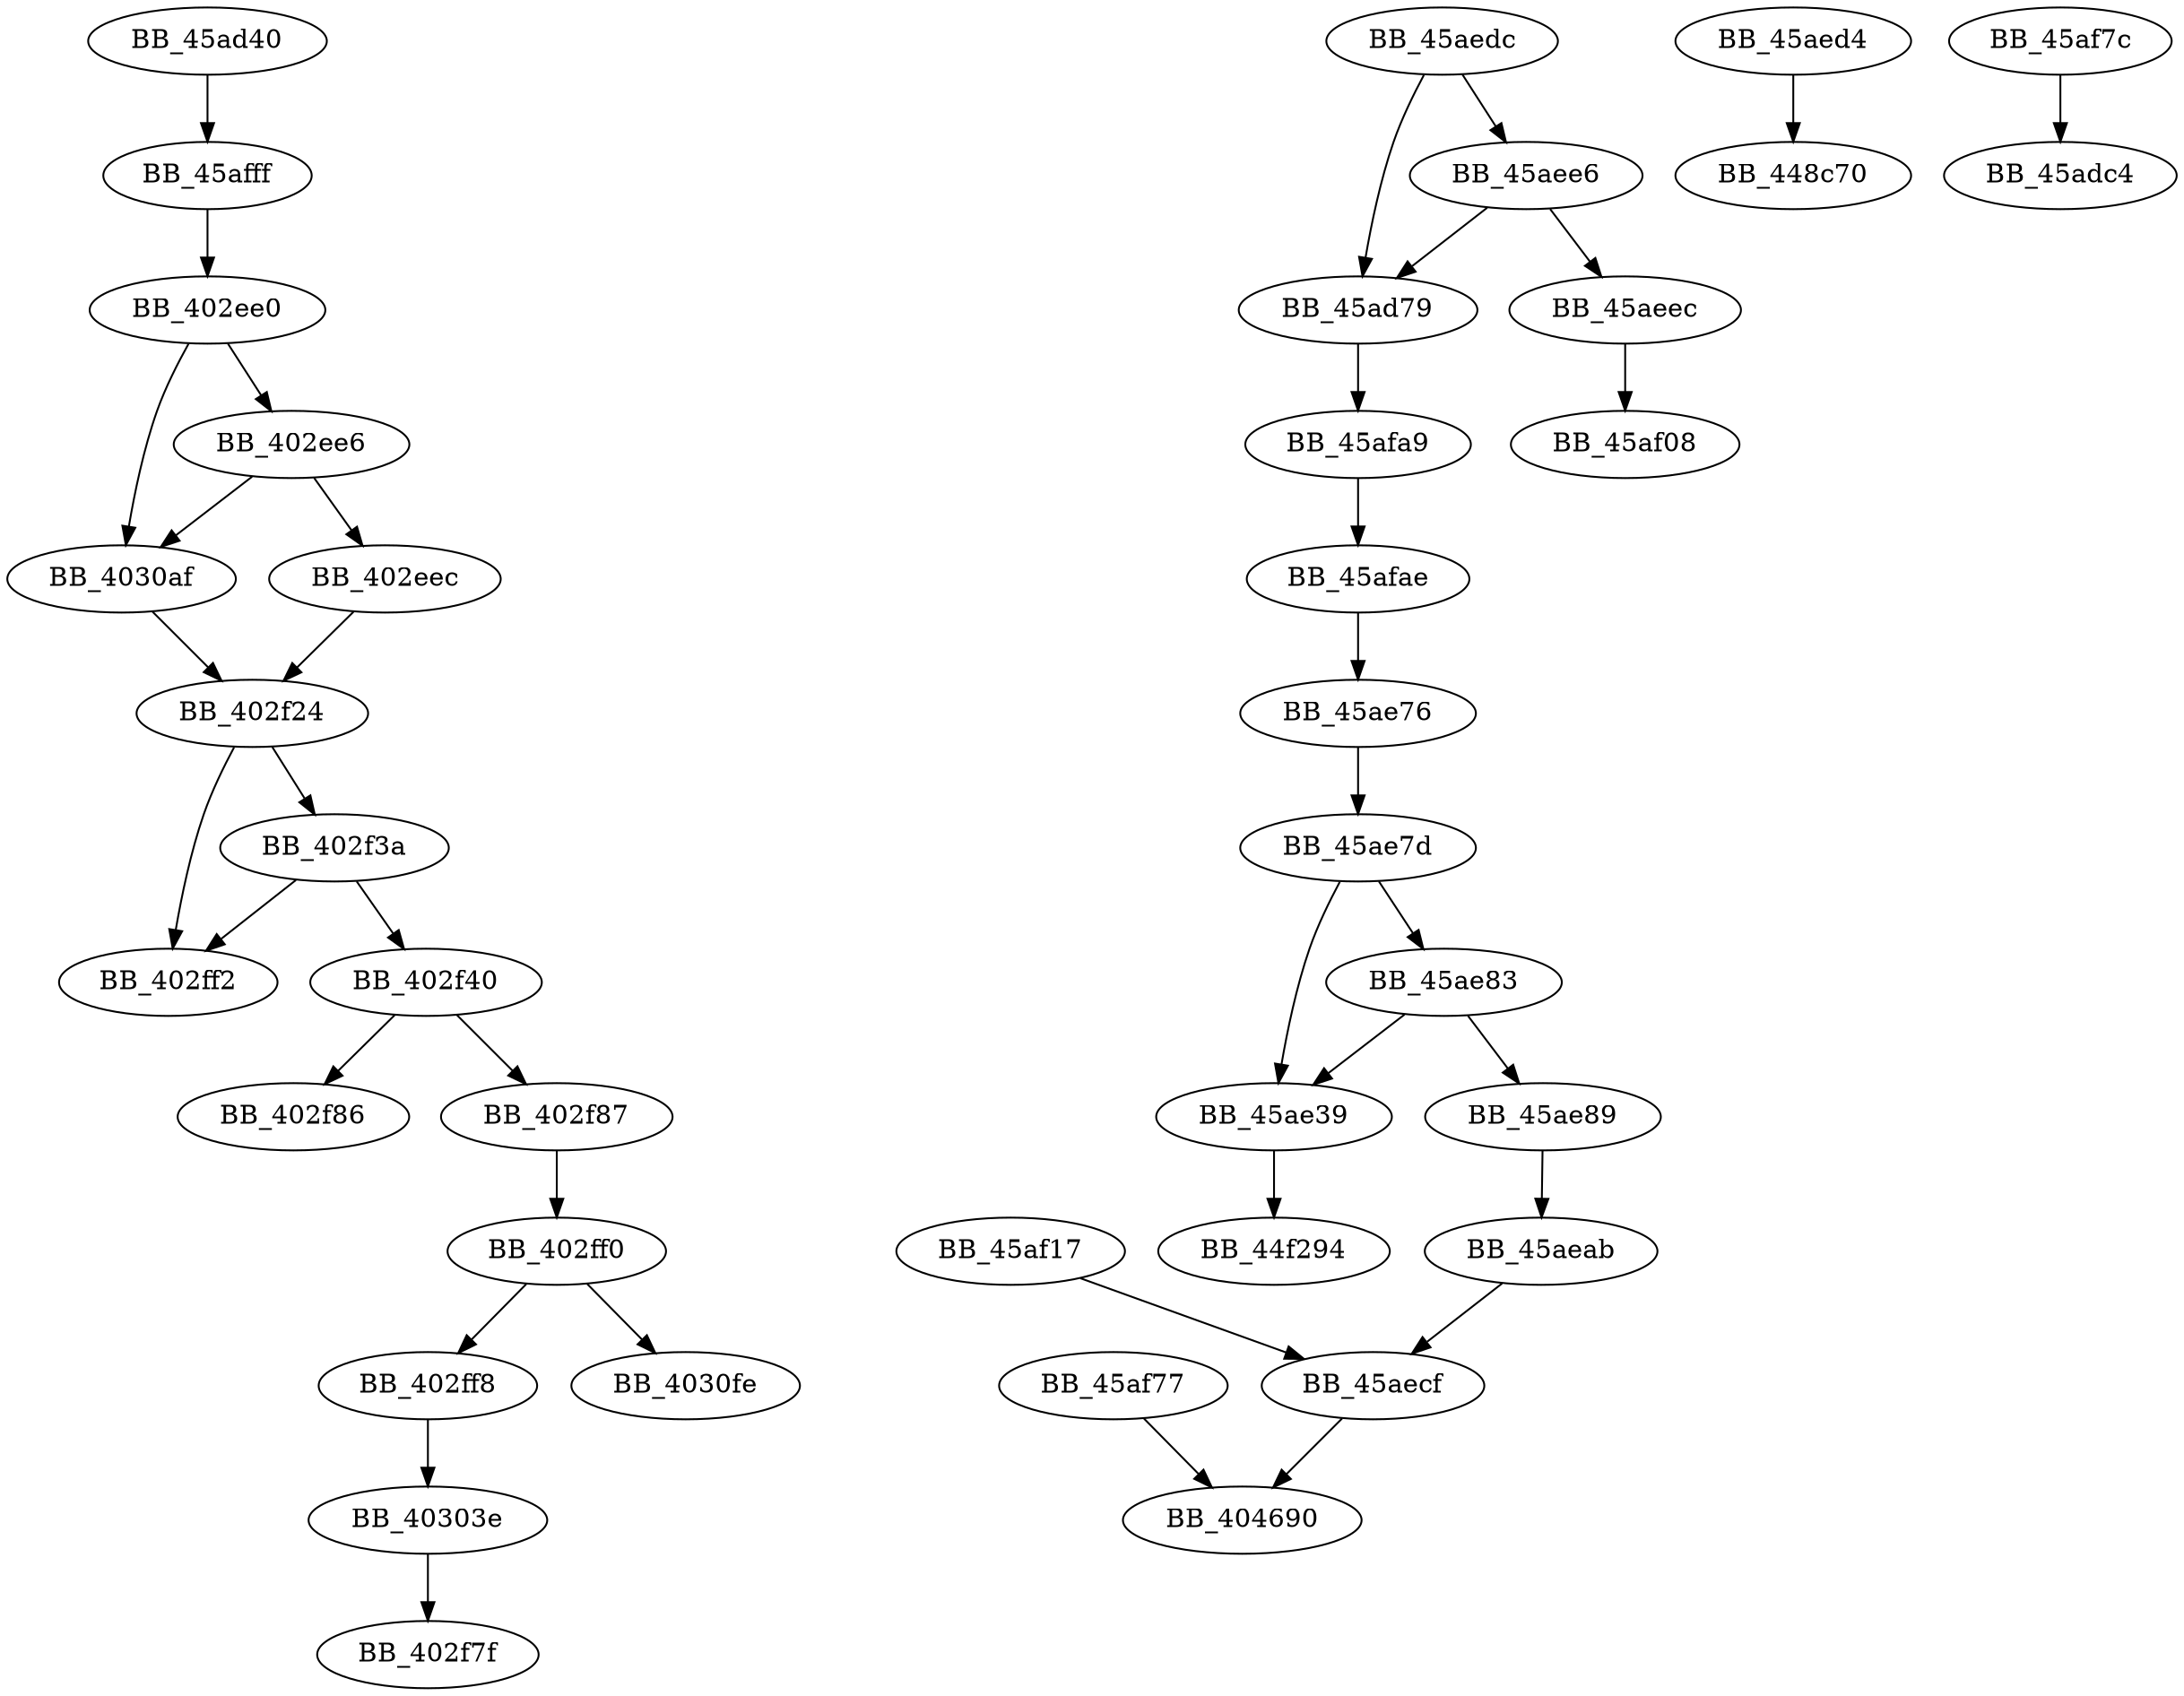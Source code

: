 DiGraph sub_45AD40{
BB_402ee0->BB_402ee6
BB_402ee0->BB_4030af
BB_402ee6->BB_402eec
BB_402ee6->BB_4030af
BB_402eec->BB_402f24
BB_402f24->BB_402f3a
BB_402f24->BB_402ff2
BB_402f3a->BB_402f40
BB_402f3a->BB_402ff2
BB_402f40->BB_402f86
BB_402f40->BB_402f87
BB_402f87->BB_402ff0
BB_402ff0->BB_402ff8
BB_402ff0->BB_4030fe
BB_402ff8->BB_40303e
BB_40303e->BB_402f7f
BB_4030af->BB_402f24
BB_45ad40->BB_45afff
BB_45ad79->BB_45afa9
BB_45ae39->BB_44f294
BB_45ae76->BB_45ae7d
BB_45ae7d->BB_45ae39
BB_45ae7d->BB_45ae83
BB_45ae83->BB_45ae39
BB_45ae83->BB_45ae89
BB_45ae89->BB_45aeab
BB_45aeab->BB_45aecf
BB_45aecf->BB_404690
BB_45aed4->BB_448c70
BB_45aedc->BB_45ad79
BB_45aedc->BB_45aee6
BB_45aee6->BB_45ad79
BB_45aee6->BB_45aeec
BB_45aeec->BB_45af08
BB_45af17->BB_45aecf
BB_45af77->BB_404690
BB_45af7c->BB_45adc4
BB_45afa9->BB_45afae
BB_45afae->BB_45ae76
BB_45afff->BB_402ee0
}

